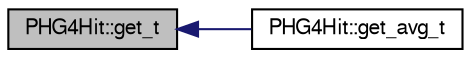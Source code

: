 digraph "PHG4Hit::get_t"
{
  bgcolor="transparent";
  edge [fontname="FreeSans",fontsize="10",labelfontname="FreeSans",labelfontsize="10"];
  node [fontname="FreeSans",fontsize="10",shape=record];
  rankdir="LR";
  Node1 [label="PHG4Hit::get_t",height=0.2,width=0.4,color="black", fillcolor="grey75", style="filled" fontcolor="black"];
  Node1 -> Node2 [dir="back",color="midnightblue",fontsize="10",style="solid",fontname="FreeSans"];
  Node2 [label="PHG4Hit::get_avg_t",height=0.2,width=0.4,color="black",URL="$d3/d9e/classPHG4Hit.html#a04573477c0d13c07ff28bc018b18d52a"];
}
